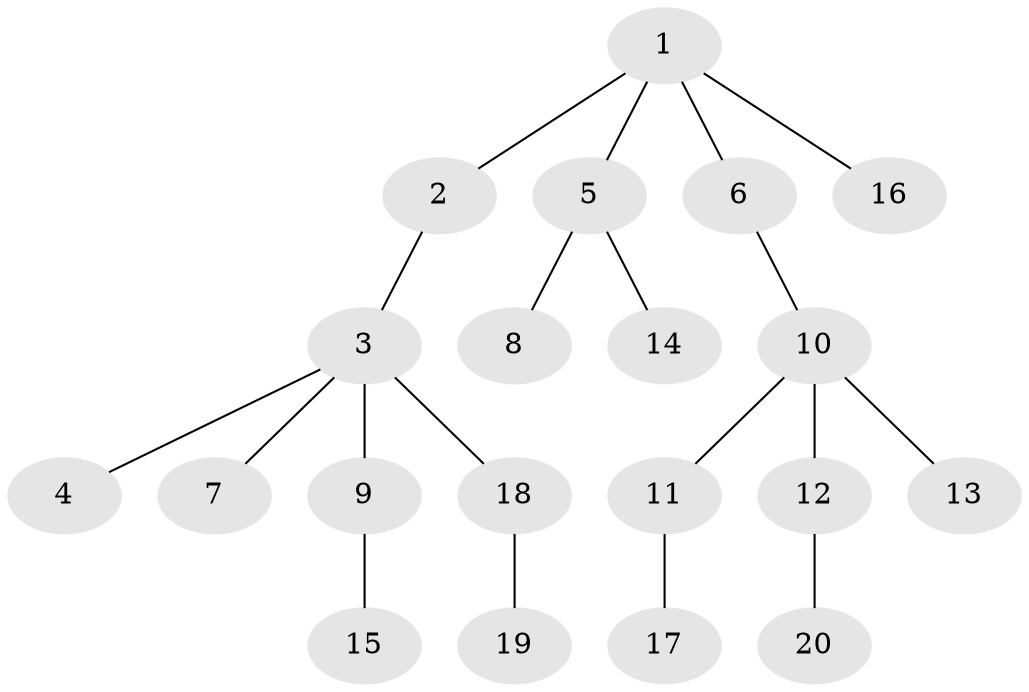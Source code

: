 // Generated by graph-tools (version 1.1) at 2025/46/02/15/25 05:46:28]
// undirected, 20 vertices, 19 edges
graph export_dot {
graph [start="1"]
  node [color=gray90,style=filled];
  1;
  2;
  3;
  4;
  5;
  6;
  7;
  8;
  9;
  10;
  11;
  12;
  13;
  14;
  15;
  16;
  17;
  18;
  19;
  20;
  1 -- 2;
  1 -- 5;
  1 -- 6;
  1 -- 16;
  2 -- 3;
  3 -- 4;
  3 -- 7;
  3 -- 9;
  3 -- 18;
  5 -- 8;
  5 -- 14;
  6 -- 10;
  9 -- 15;
  10 -- 11;
  10 -- 12;
  10 -- 13;
  11 -- 17;
  12 -- 20;
  18 -- 19;
}
